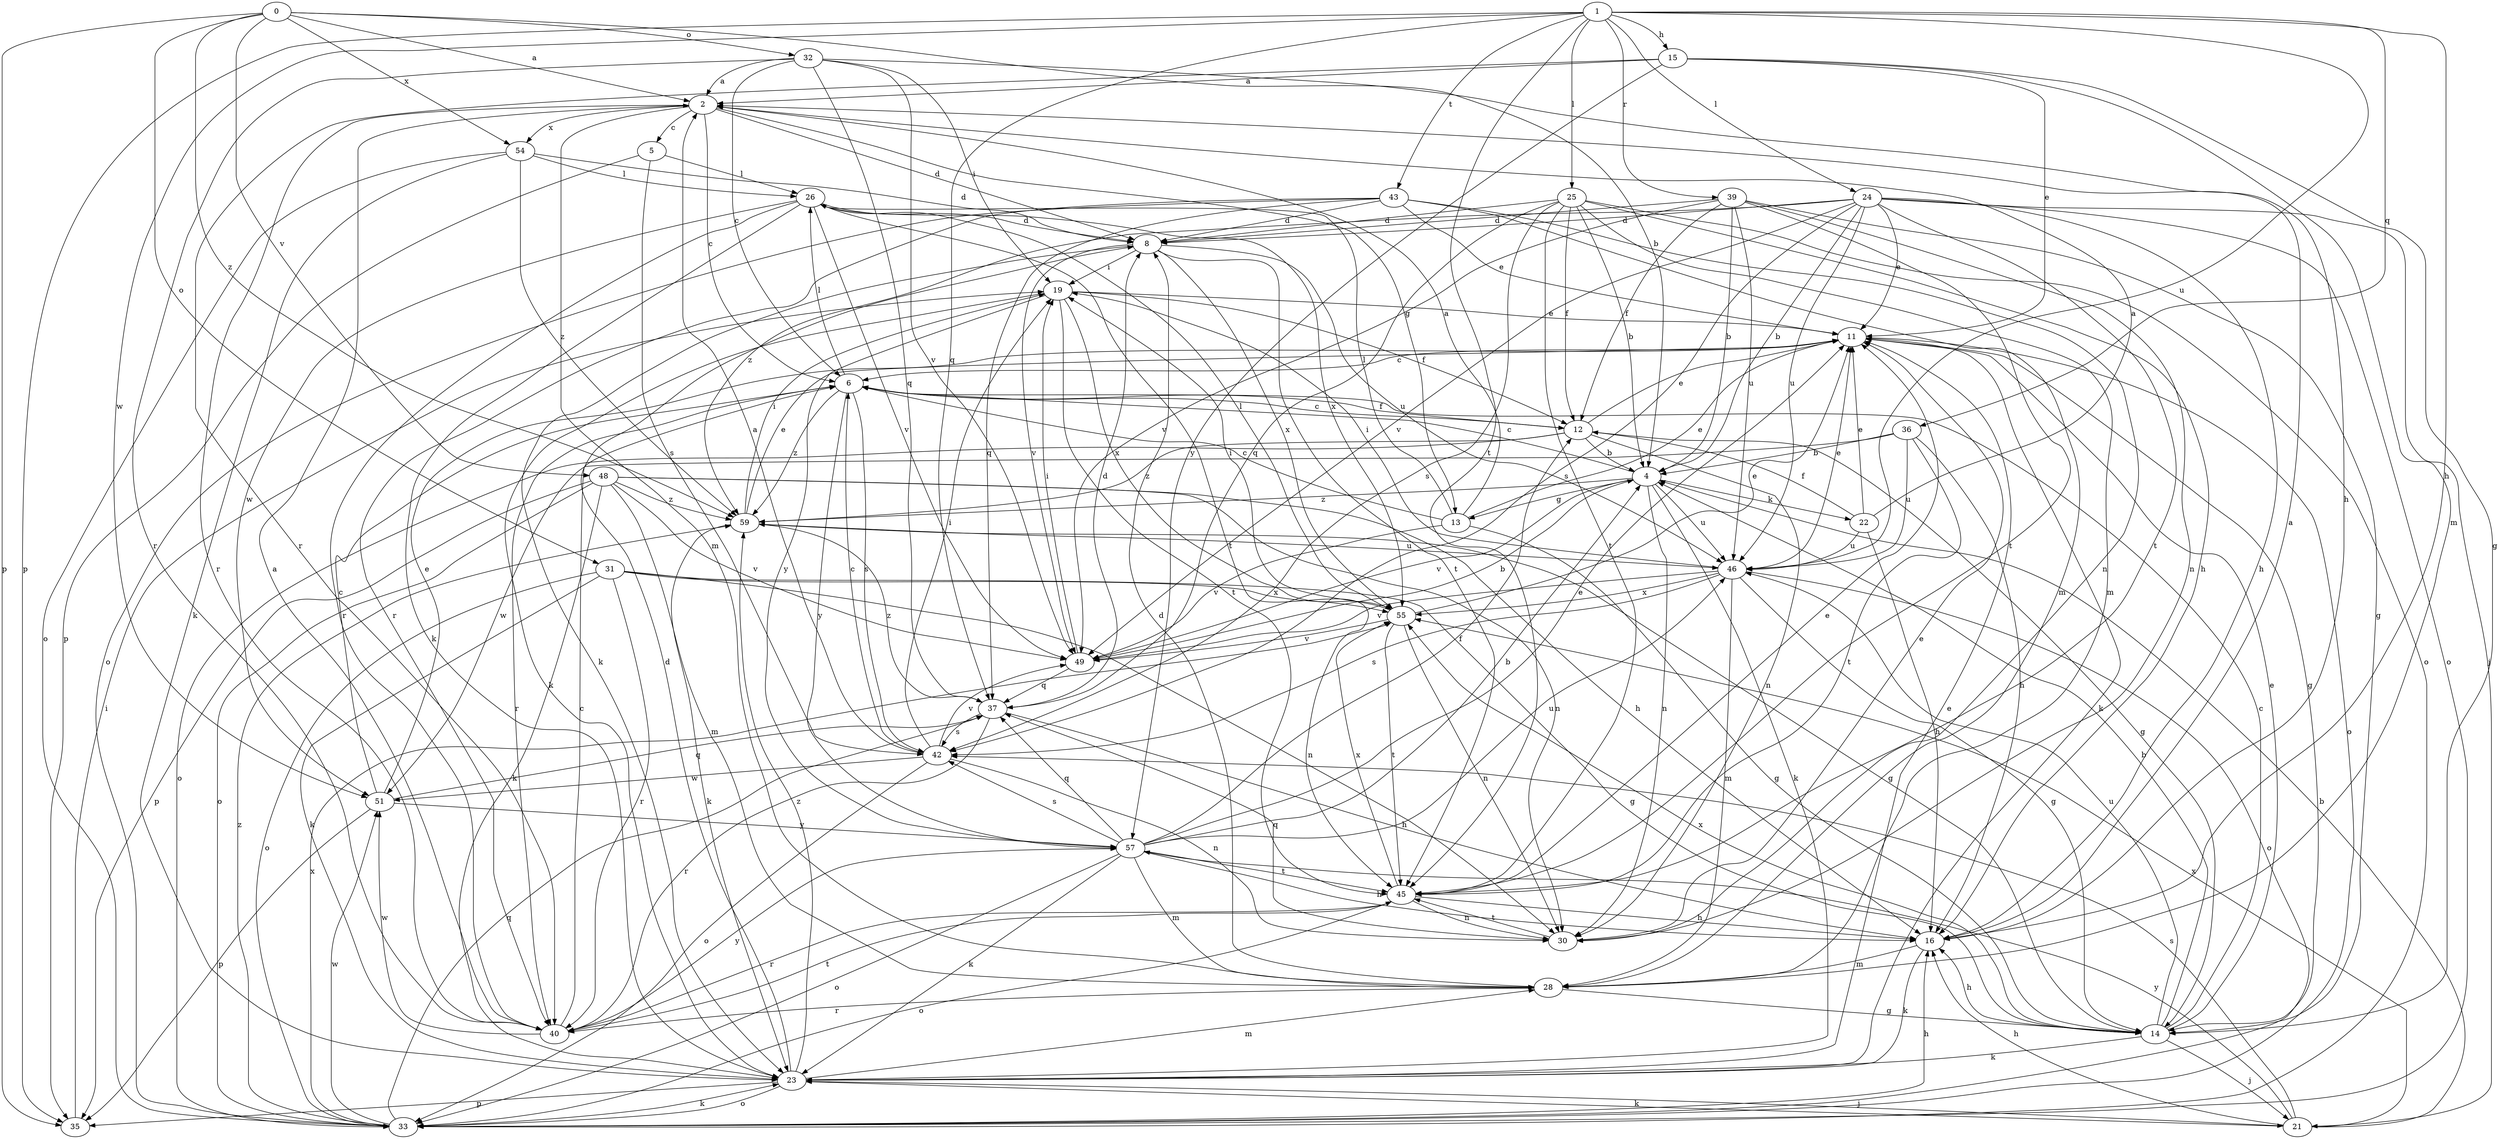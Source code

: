strict digraph  {
0;
1;
2;
4;
5;
6;
8;
11;
12;
13;
14;
15;
16;
19;
21;
22;
23;
24;
25;
26;
28;
30;
31;
32;
33;
35;
36;
37;
39;
40;
42;
43;
45;
46;
48;
49;
51;
54;
55;
57;
59;
0 -> 2  [label=a];
0 -> 4  [label=b];
0 -> 31  [label=o];
0 -> 32  [label=o];
0 -> 35  [label=p];
0 -> 48  [label=v];
0 -> 54  [label=x];
0 -> 59  [label=z];
1 -> 15  [label=h];
1 -> 16  [label=h];
1 -> 24  [label=l];
1 -> 25  [label=l];
1 -> 35  [label=p];
1 -> 36  [label=q];
1 -> 37  [label=q];
1 -> 39  [label=r];
1 -> 43  [label=t];
1 -> 45  [label=t];
1 -> 46  [label=u];
1 -> 51  [label=w];
2 -> 5  [label=c];
2 -> 6  [label=c];
2 -> 8  [label=d];
2 -> 13  [label=g];
2 -> 28  [label=m];
2 -> 40  [label=r];
2 -> 54  [label=x];
4 -> 6  [label=c];
4 -> 13  [label=g];
4 -> 22  [label=k];
4 -> 23  [label=k];
4 -> 30  [label=n];
4 -> 46  [label=u];
4 -> 49  [label=v];
4 -> 59  [label=z];
5 -> 26  [label=l];
5 -> 35  [label=p];
5 -> 42  [label=s];
6 -> 12  [label=f];
6 -> 26  [label=l];
6 -> 40  [label=r];
6 -> 42  [label=s];
6 -> 57  [label=y];
6 -> 59  [label=z];
8 -> 19  [label=i];
8 -> 23  [label=k];
8 -> 45  [label=t];
8 -> 46  [label=u];
8 -> 49  [label=v];
8 -> 55  [label=x];
11 -> 6  [label=c];
11 -> 14  [label=g];
11 -> 23  [label=k];
11 -> 33  [label=o];
12 -> 4  [label=b];
12 -> 6  [label=c];
12 -> 11  [label=e];
12 -> 14  [label=g];
12 -> 30  [label=n];
12 -> 33  [label=o];
12 -> 59  [label=z];
13 -> 2  [label=a];
13 -> 6  [label=c];
13 -> 11  [label=e];
13 -> 14  [label=g];
13 -> 26  [label=l];
13 -> 49  [label=v];
14 -> 4  [label=b];
14 -> 6  [label=c];
14 -> 11  [label=e];
14 -> 16  [label=h];
14 -> 21  [label=j];
14 -> 23  [label=k];
14 -> 46  [label=u];
14 -> 55  [label=x];
15 -> 2  [label=a];
15 -> 11  [label=e];
15 -> 14  [label=g];
15 -> 28  [label=m];
15 -> 40  [label=r];
15 -> 57  [label=y];
16 -> 2  [label=a];
16 -> 23  [label=k];
16 -> 28  [label=m];
19 -> 11  [label=e];
19 -> 12  [label=f];
19 -> 23  [label=k];
19 -> 45  [label=t];
19 -> 55  [label=x];
19 -> 57  [label=y];
21 -> 4  [label=b];
21 -> 16  [label=h];
21 -> 23  [label=k];
21 -> 42  [label=s];
21 -> 55  [label=x];
21 -> 57  [label=y];
22 -> 2  [label=a];
22 -> 11  [label=e];
22 -> 12  [label=f];
22 -> 16  [label=h];
22 -> 46  [label=u];
23 -> 8  [label=d];
23 -> 11  [label=e];
23 -> 21  [label=j];
23 -> 28  [label=m];
23 -> 33  [label=o];
23 -> 35  [label=p];
23 -> 59  [label=z];
24 -> 4  [label=b];
24 -> 8  [label=d];
24 -> 11  [label=e];
24 -> 16  [label=h];
24 -> 21  [label=j];
24 -> 33  [label=o];
24 -> 42  [label=s];
24 -> 45  [label=t];
24 -> 46  [label=u];
24 -> 49  [label=v];
24 -> 59  [label=z];
25 -> 4  [label=b];
25 -> 8  [label=d];
25 -> 12  [label=f];
25 -> 16  [label=h];
25 -> 28  [label=m];
25 -> 33  [label=o];
25 -> 37  [label=q];
25 -> 42  [label=s];
25 -> 45  [label=t];
26 -> 8  [label=d];
26 -> 23  [label=k];
26 -> 40  [label=r];
26 -> 45  [label=t];
26 -> 49  [label=v];
26 -> 51  [label=w];
26 -> 55  [label=x];
28 -> 8  [label=d];
28 -> 14  [label=g];
28 -> 40  [label=r];
30 -> 11  [label=e];
30 -> 37  [label=q];
30 -> 45  [label=t];
31 -> 14  [label=g];
31 -> 23  [label=k];
31 -> 30  [label=n];
31 -> 33  [label=o];
31 -> 40  [label=r];
31 -> 55  [label=x];
32 -> 2  [label=a];
32 -> 6  [label=c];
32 -> 16  [label=h];
32 -> 19  [label=i];
32 -> 37  [label=q];
32 -> 40  [label=r];
32 -> 49  [label=v];
33 -> 16  [label=h];
33 -> 23  [label=k];
33 -> 37  [label=q];
33 -> 51  [label=w];
33 -> 55  [label=x];
33 -> 59  [label=z];
35 -> 19  [label=i];
36 -> 4  [label=b];
36 -> 16  [label=h];
36 -> 45  [label=t];
36 -> 46  [label=u];
36 -> 51  [label=w];
37 -> 8  [label=d];
37 -> 16  [label=h];
37 -> 40  [label=r];
37 -> 42  [label=s];
37 -> 59  [label=z];
39 -> 4  [label=b];
39 -> 8  [label=d];
39 -> 12  [label=f];
39 -> 14  [label=g];
39 -> 30  [label=n];
39 -> 45  [label=t];
39 -> 46  [label=u];
39 -> 49  [label=v];
40 -> 2  [label=a];
40 -> 6  [label=c];
40 -> 45  [label=t];
40 -> 51  [label=w];
40 -> 57  [label=y];
42 -> 2  [label=a];
42 -> 6  [label=c];
42 -> 19  [label=i];
42 -> 30  [label=n];
42 -> 33  [label=o];
42 -> 49  [label=v];
42 -> 51  [label=w];
43 -> 8  [label=d];
43 -> 11  [label=e];
43 -> 28  [label=m];
43 -> 30  [label=n];
43 -> 33  [label=o];
43 -> 37  [label=q];
43 -> 40  [label=r];
45 -> 11  [label=e];
45 -> 16  [label=h];
45 -> 30  [label=n];
45 -> 33  [label=o];
45 -> 40  [label=r];
45 -> 55  [label=x];
46 -> 11  [label=e];
46 -> 14  [label=g];
46 -> 19  [label=i];
46 -> 28  [label=m];
46 -> 33  [label=o];
46 -> 42  [label=s];
46 -> 49  [label=v];
46 -> 55  [label=x];
48 -> 16  [label=h];
48 -> 23  [label=k];
48 -> 28  [label=m];
48 -> 30  [label=n];
48 -> 33  [label=o];
48 -> 35  [label=p];
48 -> 49  [label=v];
48 -> 59  [label=z];
49 -> 4  [label=b];
49 -> 19  [label=i];
49 -> 37  [label=q];
51 -> 6  [label=c];
51 -> 11  [label=e];
51 -> 35  [label=p];
51 -> 37  [label=q];
51 -> 57  [label=y];
54 -> 8  [label=d];
54 -> 23  [label=k];
54 -> 26  [label=l];
54 -> 33  [label=o];
54 -> 59  [label=z];
55 -> 11  [label=e];
55 -> 19  [label=i];
55 -> 26  [label=l];
55 -> 30  [label=n];
55 -> 45  [label=t];
55 -> 49  [label=v];
57 -> 4  [label=b];
57 -> 11  [label=e];
57 -> 12  [label=f];
57 -> 16  [label=h];
57 -> 23  [label=k];
57 -> 28  [label=m];
57 -> 33  [label=o];
57 -> 37  [label=q];
57 -> 42  [label=s];
57 -> 45  [label=t];
57 -> 46  [label=u];
59 -> 11  [label=e];
59 -> 14  [label=g];
59 -> 19  [label=i];
59 -> 23  [label=k];
59 -> 46  [label=u];
}
